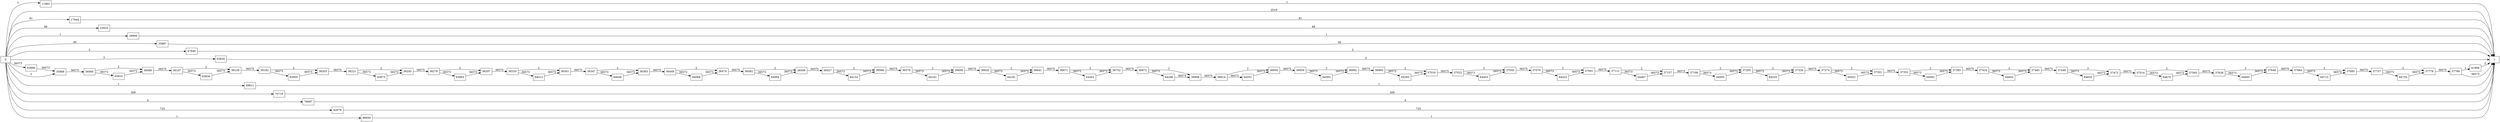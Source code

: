 digraph {
	graph [rankdir=LR]
	node [shape=rectangle]
	11963 -> 1 [label=1]
	17944 -> 1 [label=81]
	23925 -> 1 [label=49]
	29906 -> 1 [label=1]
	35887 -> 1 [label=40]
	35888 -> 36065 [label=36575]
	36065 -> 36086 [label=2]
	36065 -> 63910 [label=36573]
	36086 -> 36107 [label=36575]
	36107 -> 36128 [label=2]
	36107 -> 63930 [label=36573]
	36128 -> 36182 [label=36575]
	36182 -> 36203 [label=2]
	36182 -> 63950 [label=36573]
	36203 -> 36221 [label=36575]
	36221 -> 36245 [label=2]
	36221 -> 63973 [label=36573]
	36245 -> 36276 [label=36575]
	36276 -> 36297 [label=2]
	36276 -> 63993 [label=36573]
	36297 -> 36320 [label=36575]
	36320 -> 36341 [label=2]
	36320 -> 64013 [label=36573]
	36341 -> 36347 [label=36575]
	36347 -> 36383 [label=2]
	36347 -> 64048 [label=36573]
	36383 -> 36449 [label=36575]
	36449 -> 36470 [label=2]
	36449 -> 64068 [label=36573]
	36470 -> 36482 [label=36575]
	36482 -> 36509 [label=2]
	36482 -> 64094 [label=36573]
	36509 -> 36527 [label=36575]
	36527 -> 36566 [label=2]
	36527 -> 64132 [label=36573]
	36566 -> 36578 [label=36575]
	36578 -> 36608 [label=2]
	36578 -> 64161 [label=36573]
	36608 -> 36620 [label=36575]
	36620 -> 36641 [label=2]
	36620 -> 64181 [label=36573]
	36641 -> 36671 [label=36575]
	36671 -> 36752 [label=2]
	36671 -> 64261 [label=36573]
	36752 -> 36872 [label=36575]
	36872 -> 36908 [label=2]
	36872 -> 64296 [label=36573]
	36908 -> 36914 [label=36575]
	36914 -> 36950 [label=2]
	36914 -> 64331 [label=36573]
	36950 -> 36959 [label=36575]
	36959 -> 36992 [label=2]
	36959 -> 64363 [label=36573]
	36992 -> 36995 [label=36575]
	36995 -> 37016 [label=2]
	36995 -> 64383 [label=36573]
	37016 -> 37022 [label=36575]
	37022 -> 37043 [label=2]
	37022 -> 64403 [label=36573]
	37043 -> 37070 [label=36575]
	37070 -> 37091 [label=2]
	37070 -> 64423 [label=36573]
	37091 -> 37112 [label=36575]
	37112 -> 37157 [label=2]
	37112 -> 64467 [label=36573]
	37157 -> 37166 [label=36575]
	37166 -> 37205 [label=2]
	37166 -> 64505 [label=36573]
	37205 -> 37226 [label=2]
	37205 -> 64525 [label=36573]
	37226 -> 37274 [label=36575]
	37274 -> 37301 [label=2]
	37274 -> 64551 [label=36573]
	37301 -> 37352 [label=36575]
	37352 -> 37385 [label=2]
	37352 -> 64583 [label=36573]
	37385 -> 37424 [label=36575]
	37424 -> 37445 [label=2]
	37424 -> 64603 [label=36573]
	37445 -> 37449 [label=36575]
	37449 -> 37472 [label=2]
	37449 -> 64625 [label=36573]
	37472 -> 37514 [label=36575]
	37514 -> 37565 [label=2]
	37514 -> 64675 [label=36573]
	37565 -> 37628 [label=36575]
	37628 -> 37649 [label=2]
	37628 -> 64695 [label=36573]
	37649 -> 37664 [label=36575]
	37664 -> 37685 [label=2]
	37664 -> 64715 [label=36573]
	37685 -> 37757 [label=36575]
	37757 -> 37778 [label=2]
	37757 -> 64735 [label=36573]
	37778 -> 37789 [label=36575]
	37789 -> 1 [label=36573]
	37789 -> 41868 [label=2]
	41868 -> 1 [label=2]
	47849 -> 1 [label=2]
	53830 -> 1 [label=3]
	59811 -> 1 [label=1]
	63890 -> 35888 [label=36573]
	63910 -> 36086 [label=36573]
	63930 -> 36128 [label=36573]
	63950 -> 36203 [label=36573]
	63973 -> 36245 [label=36573]
	63993 -> 36297 [label=36573]
	64013 -> 36341 [label=36573]
	64048 -> 36383 [label=36573]
	64068 -> 36470 [label=36573]
	64094 -> 36509 [label=36573]
	64132 -> 36566 [label=36573]
	64161 -> 36608 [label=36573]
	64181 -> 36641 [label=36573]
	64261 -> 36752 [label=36573]
	64296 -> 36908 [label=36573]
	64331 -> 36950 [label=36573]
	64363 -> 36992 [label=36573]
	64383 -> 37016 [label=36573]
	64403 -> 37043 [label=36573]
	64423 -> 37091 [label=36573]
	64467 -> 37157 [label=36573]
	64505 -> 37205 [label=36573]
	64525 -> 37226 [label=36573]
	64551 -> 37301 [label=36573]
	64583 -> 37385 [label=36573]
	64603 -> 37445 [label=36573]
	64625 -> 37472 [label=36573]
	64675 -> 37565 [label=36573]
	64695 -> 37649 [label=36573]
	64715 -> 37685 [label=36573]
	64735 -> 37778 [label=36573]
	70716 -> 1 [label=309]
	76697 -> 1 [label=4]
	82678 -> 1 [label=725]
	88659 -> 1 [label=1]
	0 -> 35888 [label=2]
	0 -> 1 [label=2519]
	0 -> 11963 [label=1]
	0 -> 17944 [label=81]
	0 -> 23925 [label=49]
	0 -> 29906 [label=1]
	0 -> 35887 [label=40]
	0 -> 47849 [label=2]
	0 -> 53830 [label=3]
	0 -> 59811 [label=1]
	0 -> 63890 [label=36573]
	0 -> 70716 [label=309]
	0 -> 76697 [label=4]
	0 -> 82678 [label=725]
	0 -> 88659 [label=1]
}
